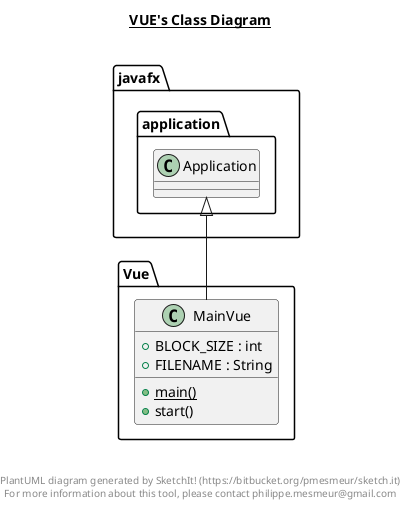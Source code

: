 @startuml

title __VUE's Class Diagram__\n

  namespace Vue {
    class Vue.MainVue {
        + BLOCK_SIZE : int
        + FILENAME : String
        {static} + main()
        + start()
    }
  }
  

  Vue.MainVue -up-|> javafx.application.Application


right footer


PlantUML diagram generated by SketchIt! (https://bitbucket.org/pmesmeur/sketch.it)
For more information about this tool, please contact philippe.mesmeur@gmail.com
endfooter

@enduml
